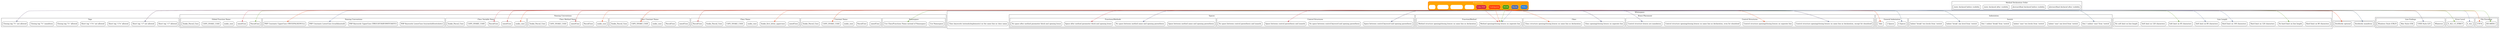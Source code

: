 /*
	!!! DO NOT EDIT THIS FILE !!!

	This file has be generated and your edits will be overwritten
*/
/*
    https://gist.github.com/potherca/6741287

    http://www.graphviz.org/doc/info/lang.html
    http://www.graphviz.org/doc/info/attrs.html

    http://graphviz-dev.appspot.com/

*/
digraph Standards {

    splines = true    
    clusterrank = "local"
    //compound = true

    center = true
    //ratio = "fill"
    //orientation = "landscape"
    root="HORDE"
    //ratio=1
    
    //autosize=false;
    //size="8.267,11.692";
    //resolution=2;    
    //resolution=2400;    
    
    node [
            center = true
            shape = "box"
            style = "rounded"
    ];
    
    edge [
        //constraint = "false"
    ];


    subgraph cluster_Frameworks {
        label = "Frameworks"
        style="filled,rounded"
        fontcolor=white
        color=red
        fillcolor=orange

        node [
            style="filled,rounded"
            shape=box
            color=white
            fontcolor=white
        ];
        
        //CODE      Actual Name             
        PSR     [label="PSR-2",      fillcolor="#2e7bcf"]   // blue
        PEAR    [label="PEAR",       fillcolor="#4e9a06"]   // green
        CAKE    [label="Cake PHP"    fillcolor="#d62738"]   // red      or blue #417282
        CI      [label="CodeIgniter" fillcolor="#ff3c00"]   // orange
        HORDE   [label="Horde"       fillcolor="#556aa1"]   // blue
        SYMFONY [label="Symfony"]
        TYPO    [label="Typo/Flow 3"]
        WP      [label="WordPress"]
        ZEND    [label="Zend"]
    }//Frameworks

    subgraph cluster_Tags {
        label = "Tags"
        
        tag_shortTagAllowed    [label="Short tag '<?' allowed"]
        tag_shortTagNotAllowed [label="Short tag '<?' not allowed"]

        tag_shortEchoTagAllowed    [label="Short tag '<?=' allowed"]
        tag_shortEchoTagNotAllowed [label="Short tag '<?=' not allowed"]

        tag_closingTagAllowed    [label="Closing tag '?>' allowed"]
        tag_closingTagManditory  [label="Closing tag '?>' manditory"]
        tag_closingTagNotAllowed [label="Closing tag '?>' not allowed"]
    }//Tags
    
    
    subgraph cluster_NameConventions {
        label = "Naming Conventions"
        /* Available Casing Styles are:

            camel       : camelCase         - camel case, first letter lowercase
            pascal      : PascalCase        - camel case, first letter uppercase
            snake       : snake_case        - snakecase, all letters lowercase
            snakeCaps   : CAPS_SNAKE_CASE   - snakecase, all letters uppercase
            snakePascal : Snake_Pascal_Case - snakecase, all letters lowercase except first of each word

        */

        subgraph cluster_ConstantName {
            label = "Constant Name"
            name_constant_camel       [label="camelCase"]
            name_constant_pascal      [label="PascalCase"]
            name_constant_snake       [label="snake_case"]
            name_constant_snakeCaps   [label="CAPS_SNAKE_CASE"]
            name_constant_snakePascal [label="Snake_Pascal_Case"]
        }//ConstantName

        subgraph cluster_FunctionName {
            label = "Global Function Name"
            name_function_camel       [label="camelCase"]
            name_function_pascal      [label="PascalCase"]
            name_function_snake       [label="snake_case"]
            name_function_snakeCaps   [label="CAPS_SNAKE_CASE"]
            name_function_snakePascal [label="Snake_Pascal_Case"]
        }//FunctionName


        subgraph cluster_ClassName {
            label = "Class Name"
            name_class_camel        [label="camelCase"]
            name_class_pascal       [label="PascalCase"]
            name_class_snake        [label="snake_case"]
            name_class_snakeCaps    [label="CAPS_SNAKE_CASE"]
            name_class_snakePascal  [label="Snake_Pascal_Case"]
            name_class_snake_UFirst [label="Snake_first_letter_uppercase"]
        }//ClassName


        subgraph cluster_classConstantName {
            label = "Class Constant Name"
            name_classConstant_camel       [label="camelCase"]
            name_classConstant_pascal      [label="PascalCase"]
            name_classConstant_snake       [label="snake_case"]
            name_classConstant_snakeCaps   [label="CAPS_SNAKE_CASE"]
            name_classConstant_snakePascal [label="Snake_Pascal_Case"]
        }//ClassConstantName


        subgraph cluster_classMethodName {
            label = "Class Method Name"
            name_classMethod_camel       [label="camelCase"]
            name_classMethod_pascal      [label="PascalCase"]
            name_classMethod_snake       [label="snake_case"]
            name_classMethod_snakeCaps   [label="CAPS_SNAKE_CASE"]
            name_classMethod_snakePascal [label="Snake_Pascal_Case"]
        }//ClassMethodName

        subgraph cluster_classVariableName {
            label = "Class Variable Name"
            name_classVariable_camel       [label="camelCase"]
            name_classVariable_pascal      [label="PascalCase"]
            name_classVariable_snake       [label="snake_case"]
            name_classVariable_snakeCaps   [label="CAPS_SNAKE_CASE"]
            name_classVariable_snakePascal [label="Snake_Pascal_Case"]
        }//ClassVariableName

        subgraph cluster_Namespace {
            label="Namespace"
            namespace_proper [label="Use Namespace"]
            namespace_poorMans [label="Use Class/Functions Name instead of Namespace"]
        }//Namespace

        subgraph cluster_PhpCasing {
            PhpKeywords_lowerCase  [label="PHP Keywords LowerCase (try/catch/if/switch/etc)"]
            PhpKeywords_upperCase  [label="PHP Keywords UpperCase (TRY/CATCH/IF/SWITCH/ETC)"]

            PhpConstants_lowerCase [label="PHP Constants LowerCase (true/false/null)"]
            PhpConstants_upperCase [label="PHP Constants UpperCase (TRUE/FALSE/NULL)"]
        }//PhpCasing
    }//NameConventions

    subgraph cluster_Whitespace {
        label = "Whitespace"
        
        subgraph cluster_Indentation {
            label = "Indentation"

            subgraph cluster_General {
                label="General Indentation"
                indentation_tabs    [label="Tabs"]
                indentation_2spaces [label="2 Spaces"]
                indentation_4spaces [label="4 Spaces"]
            }//General

            subgraph cluster_SwitchIndentation {
                label = "Switch"

                indentation_switch_case_0   [label="Don`t indent 'case' from 'switch'"]
                indentation_switch_case_1   [label="Indent 'case' one level from 'switch'"]
                indentation_switch_case_2   [label="Indent 'case' two levels from 'switch'"]
        
                indentation_switch_break_0   [label="Don`t indent 'break' from 'switch'"]
                indentation_switch_break_1   [label="Indent 'break' one level from 'switch'"]
                indentation_switch_break_2   [label="Indent 'break' two levels from 'switch'"]
            }//SwitchIndentation
        }//Indentation

        subgraph cluster_LineLength {
            label = "Line Length"

            linelength_HardLimit80  [label="Hard limit on 80 characters"]
            linelength_HardLimit100 [label="Hard limit on 100 characters"]
            linelength_HardLimit120 [label="Hard limit on 120 characters"]
            linelength_noHardLimit  [label="No hard limit on line length"]

            linelength_softLimit80  [label="Soft limit on 80 characters"]
            linelength_softLimit85  [label="Soft limit on 85 characters"]
            linelength_softLimit120 [label="Soft limit on 120 characters"]
            linelength_noSoftLimit  [label="No soft limit on line length"]
        }//LineLength


        classAndCrew_sameLine [label="Class keywords (extends/implements) on the same line as class name"]

        subgraph cluster_Braces {
            label = "Brace Placement"

            /* Available Casing Styles are:

                Allman      : Allman style
                             Both opening and closing braces on a seperates line
                             from the class, method or control structure 
                             declaration
                OTBS        : "one true brace style"
                             The opening brace on the same line as the
                             class, method and control structure declaration 
                             with the closing brace on a seperates line. Except 
                             for 'else' and 'elseif' keywords.
                Stroustrup  : Bjarne Stroustrup's adaptation of K&R style
                             The opening brace on the same line as the
                             class/method/control structure declaration with the
                             closing brace on a seperates line. Even for 'else'
                             and 'elseif' keywords. In this context it is only 
                             used for control structures.
                             
                There is also K & R Style (Kernighan and Ritchie) but in the 
                context of declaring each type seperately it doesn't really make 
                sense to use it. It would the same as combining
                
                    - brace_class_Allman
                    - brace_method_Allman
                    - brace_controlStructure_OTBS
                
                KandR       : K & R Style (Kernighan and Ritchie)
                             Both opening and closing braces on a seperates line
                             from the class and method declaration. The opening 
                             brace for the control structure goes on the same 
                             line as the declaration, the closing brace goes on 
                             a seperate line, except for else/elsif/etc.
            */

            subgraph cluster_ClassStructure {
                label="Class"
                brace_class_Allman  [label="Class opening/closing braces on seperate line"]
                brace_class_OTBS    [label="Class structure opening/closing braces on same line as declaration"]
            }

            subgraph cluster_Method {
                label="Function/Method"
                brace_method_Allman [label="Method opening/closing braces on seperate line"]
                brace_method_OTBS   [label="Method structure opening/closing braces on same line as declaration"]
            }

            subgraph cluster_ControlStructureBraces {
                label="Control Structures"
                brace_controlStructure_Allman       [label="Control structure opening/closing braces on seperate line"]
                brace_controlStructure_OTBS         [label="Control structure opening/closing braces on same line as declaration, except for else/elseif"]
                brace_controlStructure_Stroustrup   [label="Control structure opening/closing braces on same line as declaration, even for else/elseif"]
                
                brace_controlStructure_mandatory [label="Control structure braces are mandatory"]
            }//ControlStructure
        }//Braces

        subgraph cluster_Spaces {
            label="Spaces"

            subgraph cluster_ControlStructureSpaces {
                label="Control Structures"
                space_controlStructureKeyword_spaceAfter      [label="Space between control keyword and opening parenthesis"]
                space_controlStructureKeyword_noSpaceAfter    [label="No space between control keyword and opening parenthesis"]
    
                space_controlStructureParentheses_spaces      [label="Space between control parenthesis and innards"]
                space_controlStructureParentheses_noSpaces    [label="No space between control parenthesis and innards"]
            }//ControlStructure

            subgraph cluster_MethodName {
                label="Functions/Methods"
                space_methodName_spaceAfter   [label="Space between method name and opening parenthesis"]
                space_methodName_noSpaceAfter [label="No space between method name and opening parenthesis"]

                space_methodParamsBlock_spaceAfter   [label="Space after method parameter block and opening brace"]
                space_methodParamsBlock_noSpaceAfter [label="No space after method parameter block and opening brace"]
            }//MethodName
        }//Spaces
    }//Whitespace

    subgraph cluster_Comments {
        docblocks_mandatory [label="Docblocks manditory"]
        docblocks_optional  [label="Docblocks optional"]
    }//Comments

    subgraph cluster_DeclareOrder {
        label = "Method Declaration Order"

        declareOrder_method_visibilityBeforeFinal   [label="abstract/final declared after visibility"]
        declareOrder_method_visibilityAfterFinal    [label="abstract/final declared before visibility"]

        declareOrder_method_visibilityBeforeStatic  [label="static declared after visibility"]
        declareOrder_method_visibilityAfterStatic   [label="static declared before visibility"]
    }//DeclareOrder

    subgraph cluster_Miscellaneous {
        subgraph cluster_FileEncoding {
            label = "File Encoding"
            encoding_utf8       [label="UTF-8"]
            encoding_ISO_8859_1 [label="ISO-8859-1"]
        }//FileEncoding

        subgraph cluster_ErrorLevel {
            label = "Error Level"
             errorLevel_All [label="E_ALL"]
             errorLevel_Strict  [label="E_ALL | E_STRICT"]
        }//ErrorLevel

        subgraph cluster_LineEnding {
            label = "Line Endings"
            lineEnding_any  [label="Whatever"]
            lineEnding_LF   [label="UNIX Style (LF)"]
            lineEnding_CR   [label="Mac Style (CR)"]
            lineEnding_LFCR [label="Windows Style (CRLF)"]
        }//FileEncoding
    }//Miscellaneous

/*
 *  CAKE PHP Coding Conventions
 */
    edge [color="#d62738"]

    CAKE -> indentation_tabs
    CAKE -> space_controlStructureKeyword_spaceAfter
    CAKE -> space_controlStructureParentheses_spaces
    CAKE -> brace_controlStructure_mandatory
    CAKE -> brace_controlStructure_OTBS
    CAKE -> brace_class_Allman
    CAKE -> brace_method_Allman
    CAKE -> space_methodName_noSpaceAfter
    CAKE -> space_methodParamsBlock_spaceAfter
    CAKE -> docblocks_optional
    CAKE -> tag_shortTagNotAllowed
    CAKE -> name_function_camel
    CAKE -> name_classMethod_camel
    CAKE -> name_class_pascal
    CAKE -> name_classVariable_camel
    CAKE -> name_classVariable_pascal
    CAKE -> name_constant_snakeCaps
    CAKE -> name_classConstant_snakeCaps
/*CAKE*/

/*
 *  Code Igniter Coding Conventions
 */
    edge [color="#ff3c00"]

    CI -> encoding_utf8
    CI -> tag_closingTagNotAllowed
    CI -> name_class_snake_UFirst
    CI -> name_classMethod_snake
    CI -> name_classVariable_snake
    CI -> docblocks_optional
    CI -> name_classConstant_snakeCaps
    CI -> name_constant_snakeCaps
    CI -> PhpConstants_upperCase
    CI -> indentation_tabs
    CI -> lineEnding_LF
    CI -> brace_class_OTBS
    CI -> brace_method_Allman
    CI -> brace_controlStructure_Allman
    CI -> tag_shortTagNotAllowed
/*Code Igniter*/

/*
 *  HORDE Coding Conventions
 */
    edge [color="#556aa1"]

    HORDE -> indentation_4spaces
    HORDE -> PhpConstants_lowerCase
    HORDE -> brace_controlStructure_OTBS
    HORDE -> space_controlStructureKeyword_spaceAfter
    HORDE -> brace_controlStructure_mandatory
    HORDE -> indentation_switch_case_0
    HORDE -> indentation_switch_break_1
    HORDE -> space_methodName_noSpaceAfter
    HORDE -> brace_method_Allman
    HORDE -> brace_class_Allman
    HORDE -> docblocks_mandatory
    HORDE -> tag_shortTagNotAllowed
    HORDE -> tag_closingTagNotAllowed
    HORDE -> linelength_HardLimit100
    HORDE -> linelength_softLimit80
    HORDE -> lineEnding_LF
    HORDE -> errorLevel_All
/*HORDE*/

/*
 *  PEAR Coding Conventions
 */
    edge [color="#4e9a06"]
    
    PEAR -> indentation_4spaces
    PEAR -> linelength_noHardLimit
    PEAR -> linelength_softLimit85
    PEAR -> brace_controlStructure_OTBS
    PEAR -> indentation_switch_case_0
    PEAR -> indentation_switch_break_1
    PEAR -> brace_class_Allman
    PEAR -> brace_method_Allman
    PEAR -> docblocks_mandatory
    PEAR -> tag_shortTagNotAllowed
    PEAR -> name_function_pascal
    PEAR -> namespace_poorMans
    PEAR -> name_class_pascal
    PEAR -> name_classMethod_camel
    PEAR -> name_classVariable_camel
    PEAR -> name_constant_snakeCaps
    PEAR -> name_classConstant_snakeCaps
    PEAR -> encoding_utf8
    PEAR -> encoding_ISO_8859_1
    PEAR -> lineEnding_LF
    PEAR -> errorLevel_Strict
    PEAR -> space_controlStructureKeyword_spaceAfter
/*PEAR*/

}//Standards

#EOF
